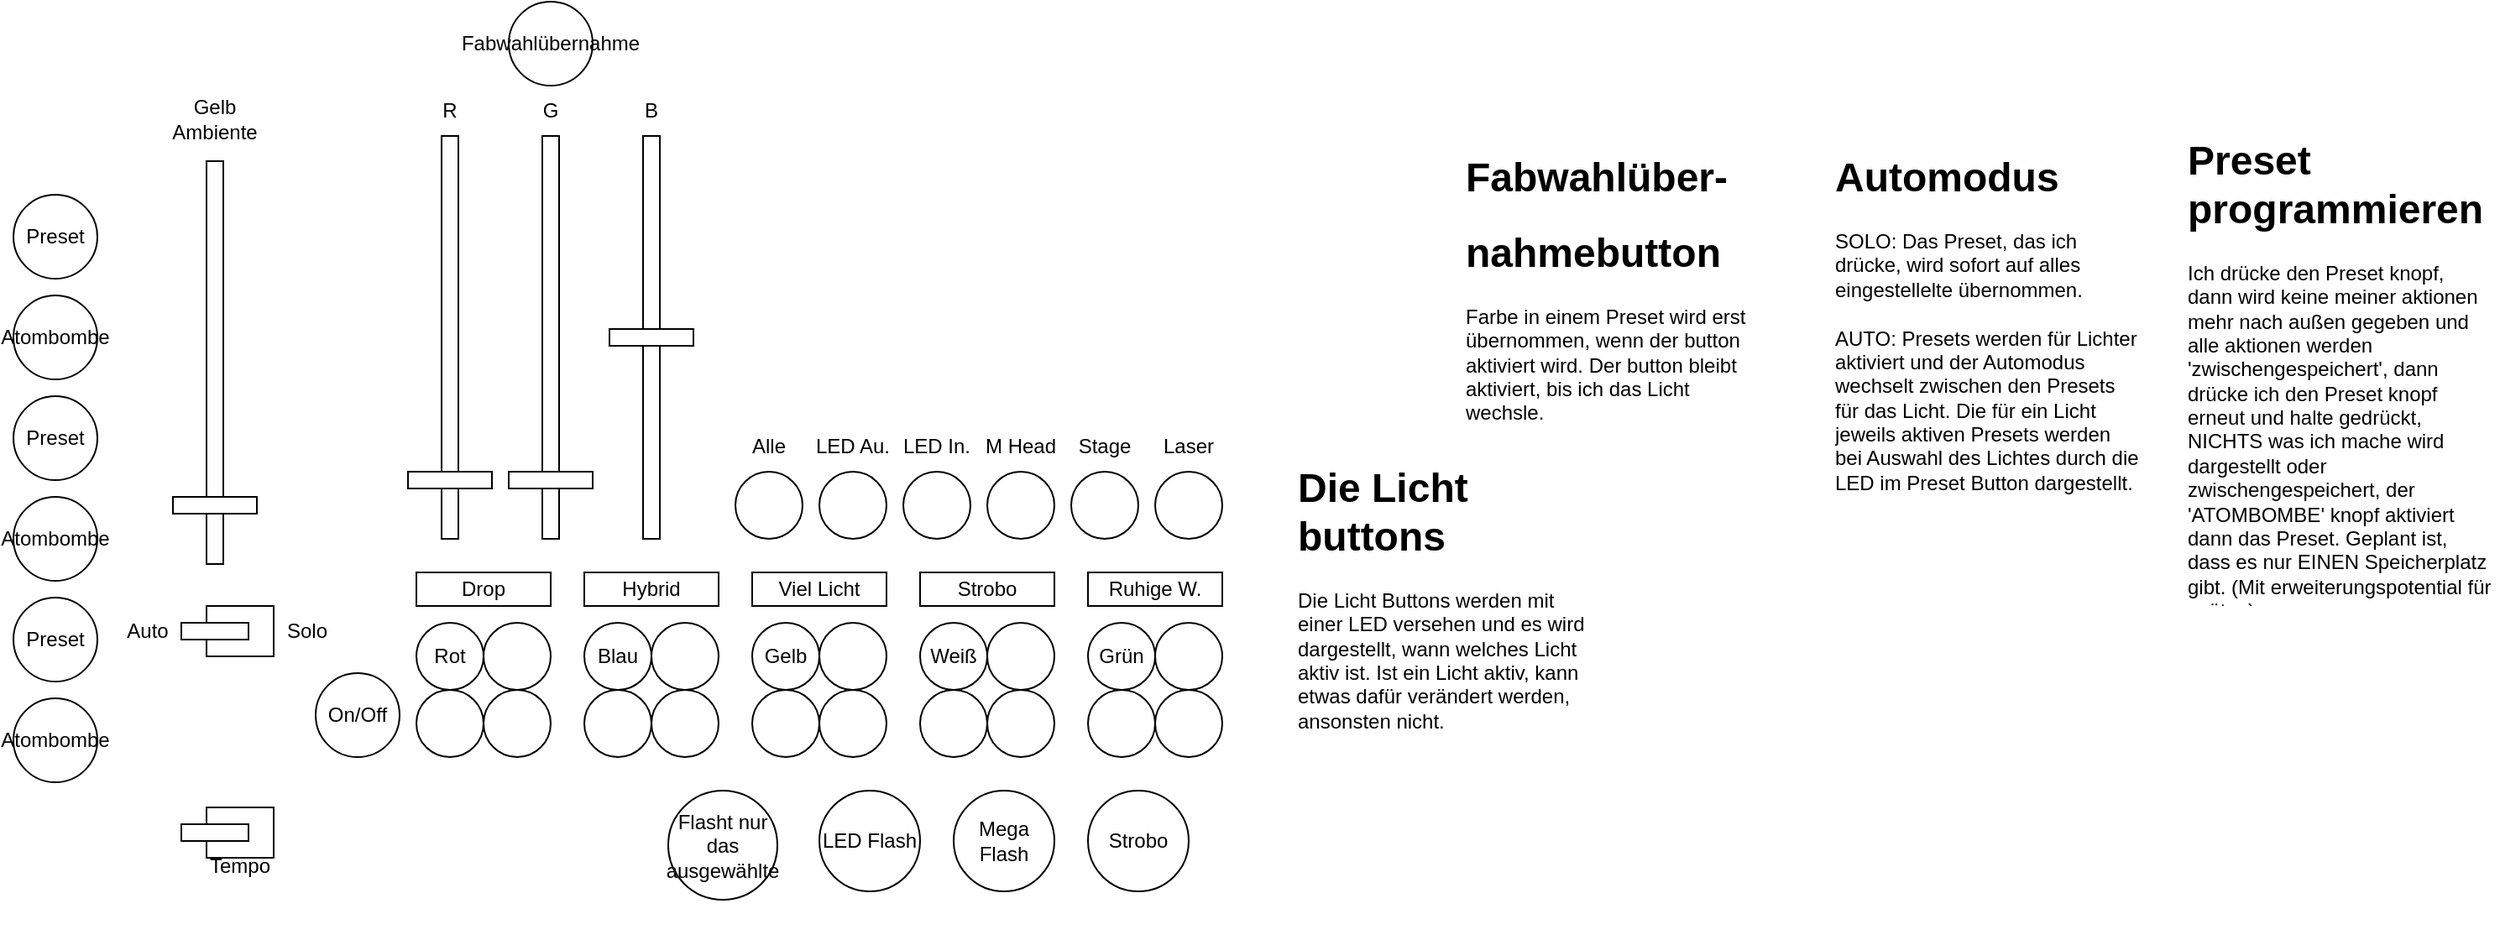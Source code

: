 <mxfile version="20.2.7" type="github">
  <diagram id="ZST1g3XfQcUw49ejjWrS" name="Seite-1">
    <mxGraphModel dx="1416" dy="1847" grid="1" gridSize="10" guides="1" tooltips="1" connect="1" arrows="1" fold="1" page="1" pageScale="1" pageWidth="827" pageHeight="1169" math="0" shadow="0">
      <root>
        <mxCell id="0" />
        <mxCell id="1" parent="0" />
        <mxCell id="TvtBZgMa6HvbYzN-FQDM-1" value="" style="ellipse;whiteSpace=wrap;html=1;" parent="1" vertex="1">
          <mxGeometry x="520" y="400" width="40" height="40" as="geometry" />
        </mxCell>
        <mxCell id="TvtBZgMa6HvbYzN-FQDM-2" value="" style="ellipse;whiteSpace=wrap;html=1;" parent="1" vertex="1">
          <mxGeometry x="560" y="400" width="40" height="40" as="geometry" />
        </mxCell>
        <mxCell id="TvtBZgMa6HvbYzN-FQDM-4" value="Gelb" style="ellipse;whiteSpace=wrap;html=1;" parent="1" vertex="1">
          <mxGeometry x="520" y="360" width="40" height="40" as="geometry" />
        </mxCell>
        <mxCell id="TvtBZgMa6HvbYzN-FQDM-5" value="" style="ellipse;whiteSpace=wrap;html=1;" parent="1" vertex="1">
          <mxGeometry x="560" y="360" width="40" height="40" as="geometry" />
        </mxCell>
        <mxCell id="TvtBZgMa6HvbYzN-FQDM-6" value="" style="ellipse;whiteSpace=wrap;html=1;" parent="1" vertex="1">
          <mxGeometry x="620" y="400" width="40" height="40" as="geometry" />
        </mxCell>
        <mxCell id="TvtBZgMa6HvbYzN-FQDM-7" value="" style="ellipse;whiteSpace=wrap;html=1;" parent="1" vertex="1">
          <mxGeometry x="660" y="400" width="40" height="40" as="geometry" />
        </mxCell>
        <mxCell id="TvtBZgMa6HvbYzN-FQDM-8" value="Weiß" style="ellipse;whiteSpace=wrap;html=1;" parent="1" vertex="1">
          <mxGeometry x="620" y="360" width="40" height="40" as="geometry" />
        </mxCell>
        <mxCell id="TvtBZgMa6HvbYzN-FQDM-9" value="" style="ellipse;whiteSpace=wrap;html=1;" parent="1" vertex="1">
          <mxGeometry x="660" y="360" width="40" height="40" as="geometry" />
        </mxCell>
        <mxCell id="TvtBZgMa6HvbYzN-FQDM-10" value="" style="ellipse;whiteSpace=wrap;html=1;" parent="1" vertex="1">
          <mxGeometry x="720" y="400" width="40" height="40" as="geometry" />
        </mxCell>
        <mxCell id="TvtBZgMa6HvbYzN-FQDM-11" value="" style="ellipse;whiteSpace=wrap;html=1;" parent="1" vertex="1">
          <mxGeometry x="760" y="400" width="40" height="40" as="geometry" />
        </mxCell>
        <mxCell id="TvtBZgMa6HvbYzN-FQDM-12" value="Grün" style="ellipse;whiteSpace=wrap;html=1;" parent="1" vertex="1">
          <mxGeometry x="720" y="360" width="40" height="40" as="geometry" />
        </mxCell>
        <mxCell id="TvtBZgMa6HvbYzN-FQDM-13" value="" style="ellipse;whiteSpace=wrap;html=1;" parent="1" vertex="1">
          <mxGeometry x="760" y="360" width="40" height="40" as="geometry" />
        </mxCell>
        <mxCell id="TvtBZgMa6HvbYzN-FQDM-14" value="" style="ellipse;whiteSpace=wrap;html=1;" parent="1" vertex="1">
          <mxGeometry x="320" y="400" width="40" height="40" as="geometry" />
        </mxCell>
        <mxCell id="TvtBZgMa6HvbYzN-FQDM-15" value="" style="ellipse;whiteSpace=wrap;html=1;" parent="1" vertex="1">
          <mxGeometry x="360" y="400" width="40" height="40" as="geometry" />
        </mxCell>
        <mxCell id="TvtBZgMa6HvbYzN-FQDM-16" value="Rot" style="ellipse;whiteSpace=wrap;html=1;" parent="1" vertex="1">
          <mxGeometry x="320" y="360" width="40" height="40" as="geometry" />
        </mxCell>
        <mxCell id="TvtBZgMa6HvbYzN-FQDM-17" value="" style="ellipse;whiteSpace=wrap;html=1;" parent="1" vertex="1">
          <mxGeometry x="360" y="360" width="40" height="40" as="geometry" />
        </mxCell>
        <mxCell id="TvtBZgMa6HvbYzN-FQDM-18" value="" style="ellipse;whiteSpace=wrap;html=1;" parent="1" vertex="1">
          <mxGeometry x="420" y="400" width="40" height="40" as="geometry" />
        </mxCell>
        <mxCell id="TvtBZgMa6HvbYzN-FQDM-19" value="" style="ellipse;whiteSpace=wrap;html=1;" parent="1" vertex="1">
          <mxGeometry x="460" y="400" width="40" height="40" as="geometry" />
        </mxCell>
        <mxCell id="TvtBZgMa6HvbYzN-FQDM-20" value="Blau" style="ellipse;whiteSpace=wrap;html=1;" parent="1" vertex="1">
          <mxGeometry x="420" y="360" width="40" height="40" as="geometry" />
        </mxCell>
        <mxCell id="TvtBZgMa6HvbYzN-FQDM-21" value="" style="ellipse;whiteSpace=wrap;html=1;" parent="1" vertex="1">
          <mxGeometry x="460" y="360" width="40" height="40" as="geometry" />
        </mxCell>
        <mxCell id="TvtBZgMa6HvbYzN-FQDM-23" value="" style="rounded=0;whiteSpace=wrap;html=1;" parent="1" vertex="1">
          <mxGeometry x="395" y="70" width="10" height="240" as="geometry" />
        </mxCell>
        <mxCell id="TvtBZgMa6HvbYzN-FQDM-24" value="" style="rounded=0;whiteSpace=wrap;html=1;" parent="1" vertex="1">
          <mxGeometry x="375" y="270" width="50" height="10" as="geometry" />
        </mxCell>
        <mxCell id="TvtBZgMa6HvbYzN-FQDM-25" value="" style="rounded=0;whiteSpace=wrap;html=1;" parent="1" vertex="1">
          <mxGeometry x="335" y="70" width="10" height="240" as="geometry" />
        </mxCell>
        <mxCell id="TvtBZgMa6HvbYzN-FQDM-26" value="" style="rounded=0;whiteSpace=wrap;html=1;" parent="1" vertex="1">
          <mxGeometry x="315" y="270" width="50" height="10" as="geometry" />
        </mxCell>
        <mxCell id="TvtBZgMa6HvbYzN-FQDM-27" value="" style="rounded=0;whiteSpace=wrap;html=1;" parent="1" vertex="1">
          <mxGeometry x="455" y="70" width="10" height="240" as="geometry" />
        </mxCell>
        <mxCell id="TvtBZgMa6HvbYzN-FQDM-28" value="" style="rounded=0;whiteSpace=wrap;html=1;" parent="1" vertex="1">
          <mxGeometry x="435" y="185" width="50" height="10" as="geometry" />
        </mxCell>
        <mxCell id="TvtBZgMa6HvbYzN-FQDM-29" value="" style="rounded=0;whiteSpace=wrap;html=1;" parent="1" vertex="1">
          <mxGeometry x="195" y="85" width="10" height="240" as="geometry" />
        </mxCell>
        <mxCell id="TvtBZgMa6HvbYzN-FQDM-30" value="" style="rounded=0;whiteSpace=wrap;html=1;" parent="1" vertex="1">
          <mxGeometry x="175" y="285" width="50" height="10" as="geometry" />
        </mxCell>
        <mxCell id="TvtBZgMa6HvbYzN-FQDM-31" value="Drop" style="rounded=0;whiteSpace=wrap;html=1;" parent="1" vertex="1">
          <mxGeometry x="320" y="330" width="80" height="20" as="geometry" />
        </mxCell>
        <mxCell id="TvtBZgMa6HvbYzN-FQDM-32" value="Hybrid" style="rounded=0;whiteSpace=wrap;html=1;" parent="1" vertex="1">
          <mxGeometry x="420" y="330" width="80" height="20" as="geometry" />
        </mxCell>
        <mxCell id="TvtBZgMa6HvbYzN-FQDM-33" value="Viel Licht" style="rounded=0;whiteSpace=wrap;html=1;" parent="1" vertex="1">
          <mxGeometry x="520" y="330" width="80" height="20" as="geometry" />
        </mxCell>
        <mxCell id="TvtBZgMa6HvbYzN-FQDM-34" value="Strobo" style="rounded=0;whiteSpace=wrap;html=1;" parent="1" vertex="1">
          <mxGeometry x="620" y="330" width="80" height="20" as="geometry" />
        </mxCell>
        <mxCell id="TvtBZgMa6HvbYzN-FQDM-35" value="Ruhige W." style="rounded=0;whiteSpace=wrap;html=1;" parent="1" vertex="1">
          <mxGeometry x="720" y="330" width="80" height="20" as="geometry" />
        </mxCell>
        <mxCell id="FPELU7GVqC2fOOw68aCO-3" value="R" style="text;html=1;strokeColor=none;fillColor=none;align=center;verticalAlign=middle;whiteSpace=wrap;rounded=0;" parent="1" vertex="1">
          <mxGeometry x="310" y="40" width="60" height="30" as="geometry" />
        </mxCell>
        <mxCell id="FPELU7GVqC2fOOw68aCO-4" value="G" style="text;html=1;strokeColor=none;fillColor=none;align=center;verticalAlign=middle;whiteSpace=wrap;rounded=0;" parent="1" vertex="1">
          <mxGeometry x="370" y="40" width="60" height="30" as="geometry" />
        </mxCell>
        <mxCell id="FPELU7GVqC2fOOw68aCO-5" value="B" style="text;html=1;strokeColor=none;fillColor=none;align=center;verticalAlign=middle;whiteSpace=wrap;rounded=0;" parent="1" vertex="1">
          <mxGeometry x="430" y="40" width="60" height="30" as="geometry" />
        </mxCell>
        <mxCell id="FPELU7GVqC2fOOw68aCO-6" value="Gelb Ambiente" style="text;html=1;strokeColor=none;fillColor=none;align=center;verticalAlign=middle;whiteSpace=wrap;rounded=0;" parent="1" vertex="1">
          <mxGeometry x="170" y="40" width="60" height="40" as="geometry" />
        </mxCell>
        <mxCell id="FPELU7GVqC2fOOw68aCO-17" value="Preset" style="ellipse;whiteSpace=wrap;html=1;aspect=fixed;" parent="1" vertex="1">
          <mxGeometry x="80" y="105" width="50" height="50" as="geometry" />
        </mxCell>
        <mxCell id="FPELU7GVqC2fOOw68aCO-20" value="Atombombe" style="ellipse;whiteSpace=wrap;html=1;aspect=fixed;" parent="1" vertex="1">
          <mxGeometry x="80" y="165" width="50" height="50" as="geometry" />
        </mxCell>
        <mxCell id="FPELU7GVqC2fOOw68aCO-25" value="&lt;h1&gt;Preset programmieren&lt;/h1&gt;&lt;p&gt;Ich drücke den Preset knopf, dann wird keine meiner aktionen mehr nach außen gegeben und alle aktionen werden &#39;zwischengespeichert&#39;, dann drücke ich den Preset knopf erneut und halte gedrückt, NICHTS was ich mache wird dargestellt oder zwischengespeichert, der &#39;ATOMBOMBE&#39; knopf aktiviert dann das Preset. Geplant ist, dass es nur EINEN Speicherplatz gibt. (Mit erweiterungspotential für später.)&lt;/p&gt;" style="text;html=1;strokeColor=none;fillColor=none;spacing=5;spacingTop=-20;whiteSpace=wrap;overflow=hidden;rounded=0;" parent="1" vertex="1">
          <mxGeometry x="1370" y="65" width="190" height="285" as="geometry" />
        </mxCell>
        <mxCell id="FPELU7GVqC2fOOw68aCO-27" value="" style="rounded=0;whiteSpace=wrap;html=1;" parent="1" vertex="1">
          <mxGeometry x="195" y="350" width="40" height="30" as="geometry" />
        </mxCell>
        <mxCell id="FPELU7GVqC2fOOw68aCO-28" value="" style="rounded=0;whiteSpace=wrap;html=1;" parent="1" vertex="1">
          <mxGeometry x="180" y="360" width="40" height="10" as="geometry" />
        </mxCell>
        <mxCell id="FPELU7GVqC2fOOw68aCO-29" value="Auto" style="text;html=1;strokeColor=none;fillColor=none;align=center;verticalAlign=middle;whiteSpace=wrap;rounded=0;" parent="1" vertex="1">
          <mxGeometry x="130" y="350" width="60" height="30" as="geometry" />
        </mxCell>
        <mxCell id="FPELU7GVqC2fOOw68aCO-31" value="Solo" style="text;html=1;strokeColor=none;fillColor=none;align=center;verticalAlign=middle;whiteSpace=wrap;rounded=0;" parent="1" vertex="1">
          <mxGeometry x="225" y="350" width="60" height="30" as="geometry" />
        </mxCell>
        <mxCell id="FPELU7GVqC2fOOw68aCO-32" value="&lt;h1&gt;Automodus&lt;/h1&gt;&lt;div&gt;SOLO: Das Preset, das ich drücke, wird sofort auf alles eingestellelte übernommen.&lt;/div&gt;&lt;div&gt;&lt;br&gt;&lt;/div&gt;&lt;div&gt;AUTO: Presets werden für Lichter aktiviert und der Automodus wechselt zwischen den Presets für das Licht. Die für ein Licht jeweils aktiven Presets werden bei Auswahl des Lichtes durch die LED im Preset Button dargestellt.&lt;/div&gt;" style="text;html=1;strokeColor=none;fillColor=none;spacing=5;spacingTop=-20;whiteSpace=wrap;overflow=hidden;rounded=0;" parent="1" vertex="1">
          <mxGeometry x="1160" y="75" width="190" height="285" as="geometry" />
        </mxCell>
        <mxCell id="FPELU7GVqC2fOOw68aCO-33" value="" style="ellipse;whiteSpace=wrap;html=1;aspect=fixed;" parent="1" vertex="1">
          <mxGeometry x="510" y="270" width="40" height="40" as="geometry" />
        </mxCell>
        <mxCell id="FPELU7GVqC2fOOw68aCO-34" value="" style="ellipse;whiteSpace=wrap;html=1;aspect=fixed;" parent="1" vertex="1">
          <mxGeometry x="560" y="270" width="40" height="40" as="geometry" />
        </mxCell>
        <mxCell id="FPELU7GVqC2fOOw68aCO-35" value="" style="ellipse;whiteSpace=wrap;html=1;aspect=fixed;" parent="1" vertex="1">
          <mxGeometry x="610" y="270" width="40" height="40" as="geometry" />
        </mxCell>
        <mxCell id="FPELU7GVqC2fOOw68aCO-36" value="" style="ellipse;whiteSpace=wrap;html=1;aspect=fixed;" parent="1" vertex="1">
          <mxGeometry x="660" y="270" width="40" height="40" as="geometry" />
        </mxCell>
        <mxCell id="FPELU7GVqC2fOOw68aCO-37" value="" style="ellipse;whiteSpace=wrap;html=1;aspect=fixed;" parent="1" vertex="1">
          <mxGeometry x="710" y="270" width="40" height="40" as="geometry" />
        </mxCell>
        <mxCell id="FPELU7GVqC2fOOw68aCO-38" value="Alle" style="text;html=1;strokeColor=none;fillColor=none;align=center;verticalAlign=middle;whiteSpace=wrap;rounded=0;" parent="1" vertex="1">
          <mxGeometry x="500" y="240" width="60" height="30" as="geometry" />
        </mxCell>
        <mxCell id="FPELU7GVqC2fOOw68aCO-39" value="LED Au." style="text;html=1;strokeColor=none;fillColor=none;align=center;verticalAlign=middle;whiteSpace=wrap;rounded=0;" parent="1" vertex="1">
          <mxGeometry x="550" y="240" width="60" height="30" as="geometry" />
        </mxCell>
        <mxCell id="FPELU7GVqC2fOOw68aCO-40" value="LED In." style="text;html=1;strokeColor=none;fillColor=none;align=center;verticalAlign=middle;whiteSpace=wrap;rounded=0;" parent="1" vertex="1">
          <mxGeometry x="600" y="240" width="60" height="30" as="geometry" />
        </mxCell>
        <mxCell id="FPELU7GVqC2fOOw68aCO-41" value="M Head" style="text;html=1;strokeColor=none;fillColor=none;align=center;verticalAlign=middle;whiteSpace=wrap;rounded=0;" parent="1" vertex="1">
          <mxGeometry x="650" y="240" width="60" height="30" as="geometry" />
        </mxCell>
        <mxCell id="FPELU7GVqC2fOOw68aCO-42" value="Stage" style="text;html=1;strokeColor=none;fillColor=none;align=center;verticalAlign=middle;whiteSpace=wrap;rounded=0;" parent="1" vertex="1">
          <mxGeometry x="700" y="240" width="60" height="30" as="geometry" />
        </mxCell>
        <mxCell id="FPELU7GVqC2fOOw68aCO-43" value="&lt;h1&gt;Fabwahlüber-&lt;/h1&gt;&lt;h1&gt;nahmebutton&lt;/h1&gt;&lt;div&gt;Farbe in einem Preset wird erst übernommen, wenn der button aktiviert wird. Der button bleibt aktiviert, bis ich das Licht wechsle.&lt;/div&gt;" style="text;html=1;strokeColor=none;fillColor=none;spacing=5;spacingTop=-20;whiteSpace=wrap;overflow=hidden;rounded=0;" parent="1" vertex="1">
          <mxGeometry x="940" y="75" width="190" height="285" as="geometry" />
        </mxCell>
        <mxCell id="FPELU7GVqC2fOOw68aCO-45" value="&lt;h1&gt;Die Licht buttons&lt;/h1&gt;&lt;div&gt;Die Licht Buttons werden mit einer LED versehen und es wird dargestellt, wann welches Licht aktiv ist. Ist ein Licht aktiv, kann etwas dafür verändert werden, ansonsten nicht.&lt;/div&gt;" style="text;html=1;strokeColor=none;fillColor=none;spacing=5;spacingTop=-20;whiteSpace=wrap;overflow=hidden;rounded=0;" parent="1" vertex="1">
          <mxGeometry x="840" y="260" width="190" height="285" as="geometry" />
        </mxCell>
        <mxCell id="FPELU7GVqC2fOOw68aCO-46" value="On/Off" style="ellipse;whiteSpace=wrap;html=1;aspect=fixed;" parent="1" vertex="1">
          <mxGeometry x="260" y="390" width="50" height="50" as="geometry" />
        </mxCell>
        <mxCell id="FPELU7GVqC2fOOw68aCO-51" value="Fabwahlübernahme" style="ellipse;whiteSpace=wrap;html=1;aspect=fixed;" parent="1" vertex="1">
          <mxGeometry x="375" y="-10" width="50" height="50" as="geometry" />
        </mxCell>
        <mxCell id="FPELU7GVqC2fOOw68aCO-52" value="Strobo" style="ellipse;whiteSpace=wrap;html=1;aspect=fixed;" parent="1" vertex="1">
          <mxGeometry x="720" y="460" width="60" height="60" as="geometry" />
        </mxCell>
        <mxCell id="FPELU7GVqC2fOOw68aCO-53" value="Mega Flash" style="ellipse;whiteSpace=wrap;html=1;aspect=fixed;" parent="1" vertex="1">
          <mxGeometry x="640" y="460" width="60" height="60" as="geometry" />
        </mxCell>
        <mxCell id="FPELU7GVqC2fOOw68aCO-54" value="LED Flash" style="ellipse;whiteSpace=wrap;html=1;aspect=fixed;" parent="1" vertex="1">
          <mxGeometry x="560" y="460" width="60" height="60" as="geometry" />
        </mxCell>
        <mxCell id="FPELU7GVqC2fOOw68aCO-55" value="" style="rounded=0;whiteSpace=wrap;html=1;" parent="1" vertex="1">
          <mxGeometry x="195" y="470" width="40" height="30" as="geometry" />
        </mxCell>
        <mxCell id="FPELU7GVqC2fOOw68aCO-56" value="" style="rounded=0;whiteSpace=wrap;html=1;" parent="1" vertex="1">
          <mxGeometry x="180" y="480" width="40" height="10" as="geometry" />
        </mxCell>
        <mxCell id="FPELU7GVqC2fOOw68aCO-58" value="Tempo&lt;br&gt;" style="text;html=1;strokeColor=none;fillColor=none;align=center;verticalAlign=middle;whiteSpace=wrap;rounded=0;" parent="1" vertex="1">
          <mxGeometry x="185" y="490" width="60" height="30" as="geometry" />
        </mxCell>
        <mxCell id="FPELU7GVqC2fOOw68aCO-60" value="Flasht nur das ausgewählte" style="ellipse;whiteSpace=wrap;html=1;aspect=fixed;" parent="1" vertex="1">
          <mxGeometry x="470" y="460" width="65" height="65" as="geometry" />
        </mxCell>
        <mxCell id="FPELU7GVqC2fOOw68aCO-61" value="" style="ellipse;whiteSpace=wrap;html=1;aspect=fixed;" parent="1" vertex="1">
          <mxGeometry x="760" y="270" width="40" height="40" as="geometry" />
        </mxCell>
        <mxCell id="FPELU7GVqC2fOOw68aCO-62" value="Laser" style="text;html=1;strokeColor=none;fillColor=none;align=center;verticalAlign=middle;whiteSpace=wrap;rounded=0;" parent="1" vertex="1">
          <mxGeometry x="750" y="240" width="60" height="30" as="geometry" />
        </mxCell>
        <mxCell id="FPELU7GVqC2fOOw68aCO-68" value="Preset" style="ellipse;whiteSpace=wrap;html=1;aspect=fixed;" parent="1" vertex="1">
          <mxGeometry x="80" y="225" width="50" height="50" as="geometry" />
        </mxCell>
        <mxCell id="FPELU7GVqC2fOOw68aCO-69" value="Atombombe" style="ellipse;whiteSpace=wrap;html=1;aspect=fixed;" parent="1" vertex="1">
          <mxGeometry x="80" y="285" width="50" height="50" as="geometry" />
        </mxCell>
        <mxCell id="FPELU7GVqC2fOOw68aCO-70" value="Preset" style="ellipse;whiteSpace=wrap;html=1;aspect=fixed;" parent="1" vertex="1">
          <mxGeometry x="80" y="345" width="50" height="50" as="geometry" />
        </mxCell>
        <mxCell id="FPELU7GVqC2fOOw68aCO-71" value="Atombombe" style="ellipse;whiteSpace=wrap;html=1;aspect=fixed;" parent="1" vertex="1">
          <mxGeometry x="80" y="405" width="50" height="50" as="geometry" />
        </mxCell>
      </root>
    </mxGraphModel>
  </diagram>
</mxfile>
